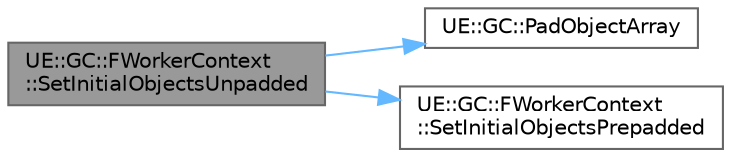 digraph "UE::GC::FWorkerContext::SetInitialObjectsUnpadded"
{
 // INTERACTIVE_SVG=YES
 // LATEX_PDF_SIZE
  bgcolor="transparent";
  edge [fontname=Helvetica,fontsize=10,labelfontname=Helvetica,labelfontsize=10];
  node [fontname=Helvetica,fontsize=10,shape=box,height=0.2,width=0.4];
  rankdir="LR";
  Node1 [id="Node000001",label="UE::GC::FWorkerContext\l::SetInitialObjectsUnpadded",height=0.2,width=0.4,color="gray40", fillcolor="grey60", style="filled", fontcolor="black",tooltip=" "];
  Node1 -> Node2 [id="edge1_Node000001_Node000002",color="steelblue1",style="solid",tooltip=" "];
  Node2 [id="Node000002",label="UE::GC::PadObjectArray",height=0.2,width=0.4,color="grey40", fillcolor="white", style="filled",URL="$d9/da4/namespaceUE_1_1GC.html#ad2d66afa171394ae48960a8da07826ab",tooltip=" "];
  Node1 -> Node3 [id="edge2_Node000001_Node000003",color="steelblue1",style="solid",tooltip=" "];
  Node3 [id="Node000003",label="UE::GC::FWorkerContext\l::SetInitialObjectsPrepadded",height=0.2,width=0.4,color="grey40", fillcolor="white", style="filled",URL="$de/de0/structUE_1_1GC_1_1FWorkerContext.html#a9ba28f575c736e58b0bcdd721220baf6",tooltip=" "];
}
